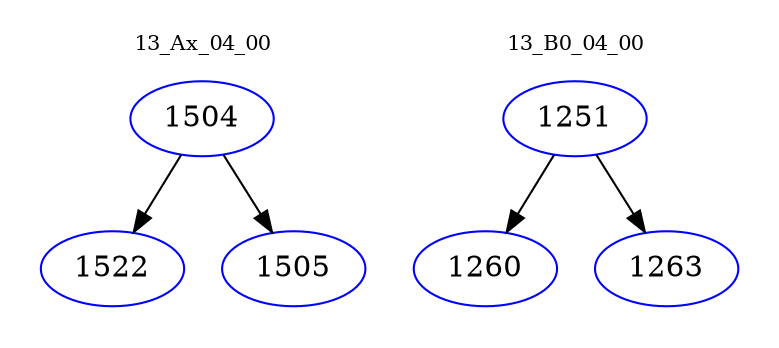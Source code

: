 digraph{
subgraph cluster_0 {
color = white
label = "13_Ax_04_00";
fontsize=10;
T0_1504 [label="1504", color="blue"]
T0_1504 -> T0_1522 [color="black"]
T0_1522 [label="1522", color="blue"]
T0_1504 -> T0_1505 [color="black"]
T0_1505 [label="1505", color="blue"]
}
subgraph cluster_1 {
color = white
label = "13_B0_04_00";
fontsize=10;
T1_1251 [label="1251", color="blue"]
T1_1251 -> T1_1260 [color="black"]
T1_1260 [label="1260", color="blue"]
T1_1251 -> T1_1263 [color="black"]
T1_1263 [label="1263", color="blue"]
}
}
